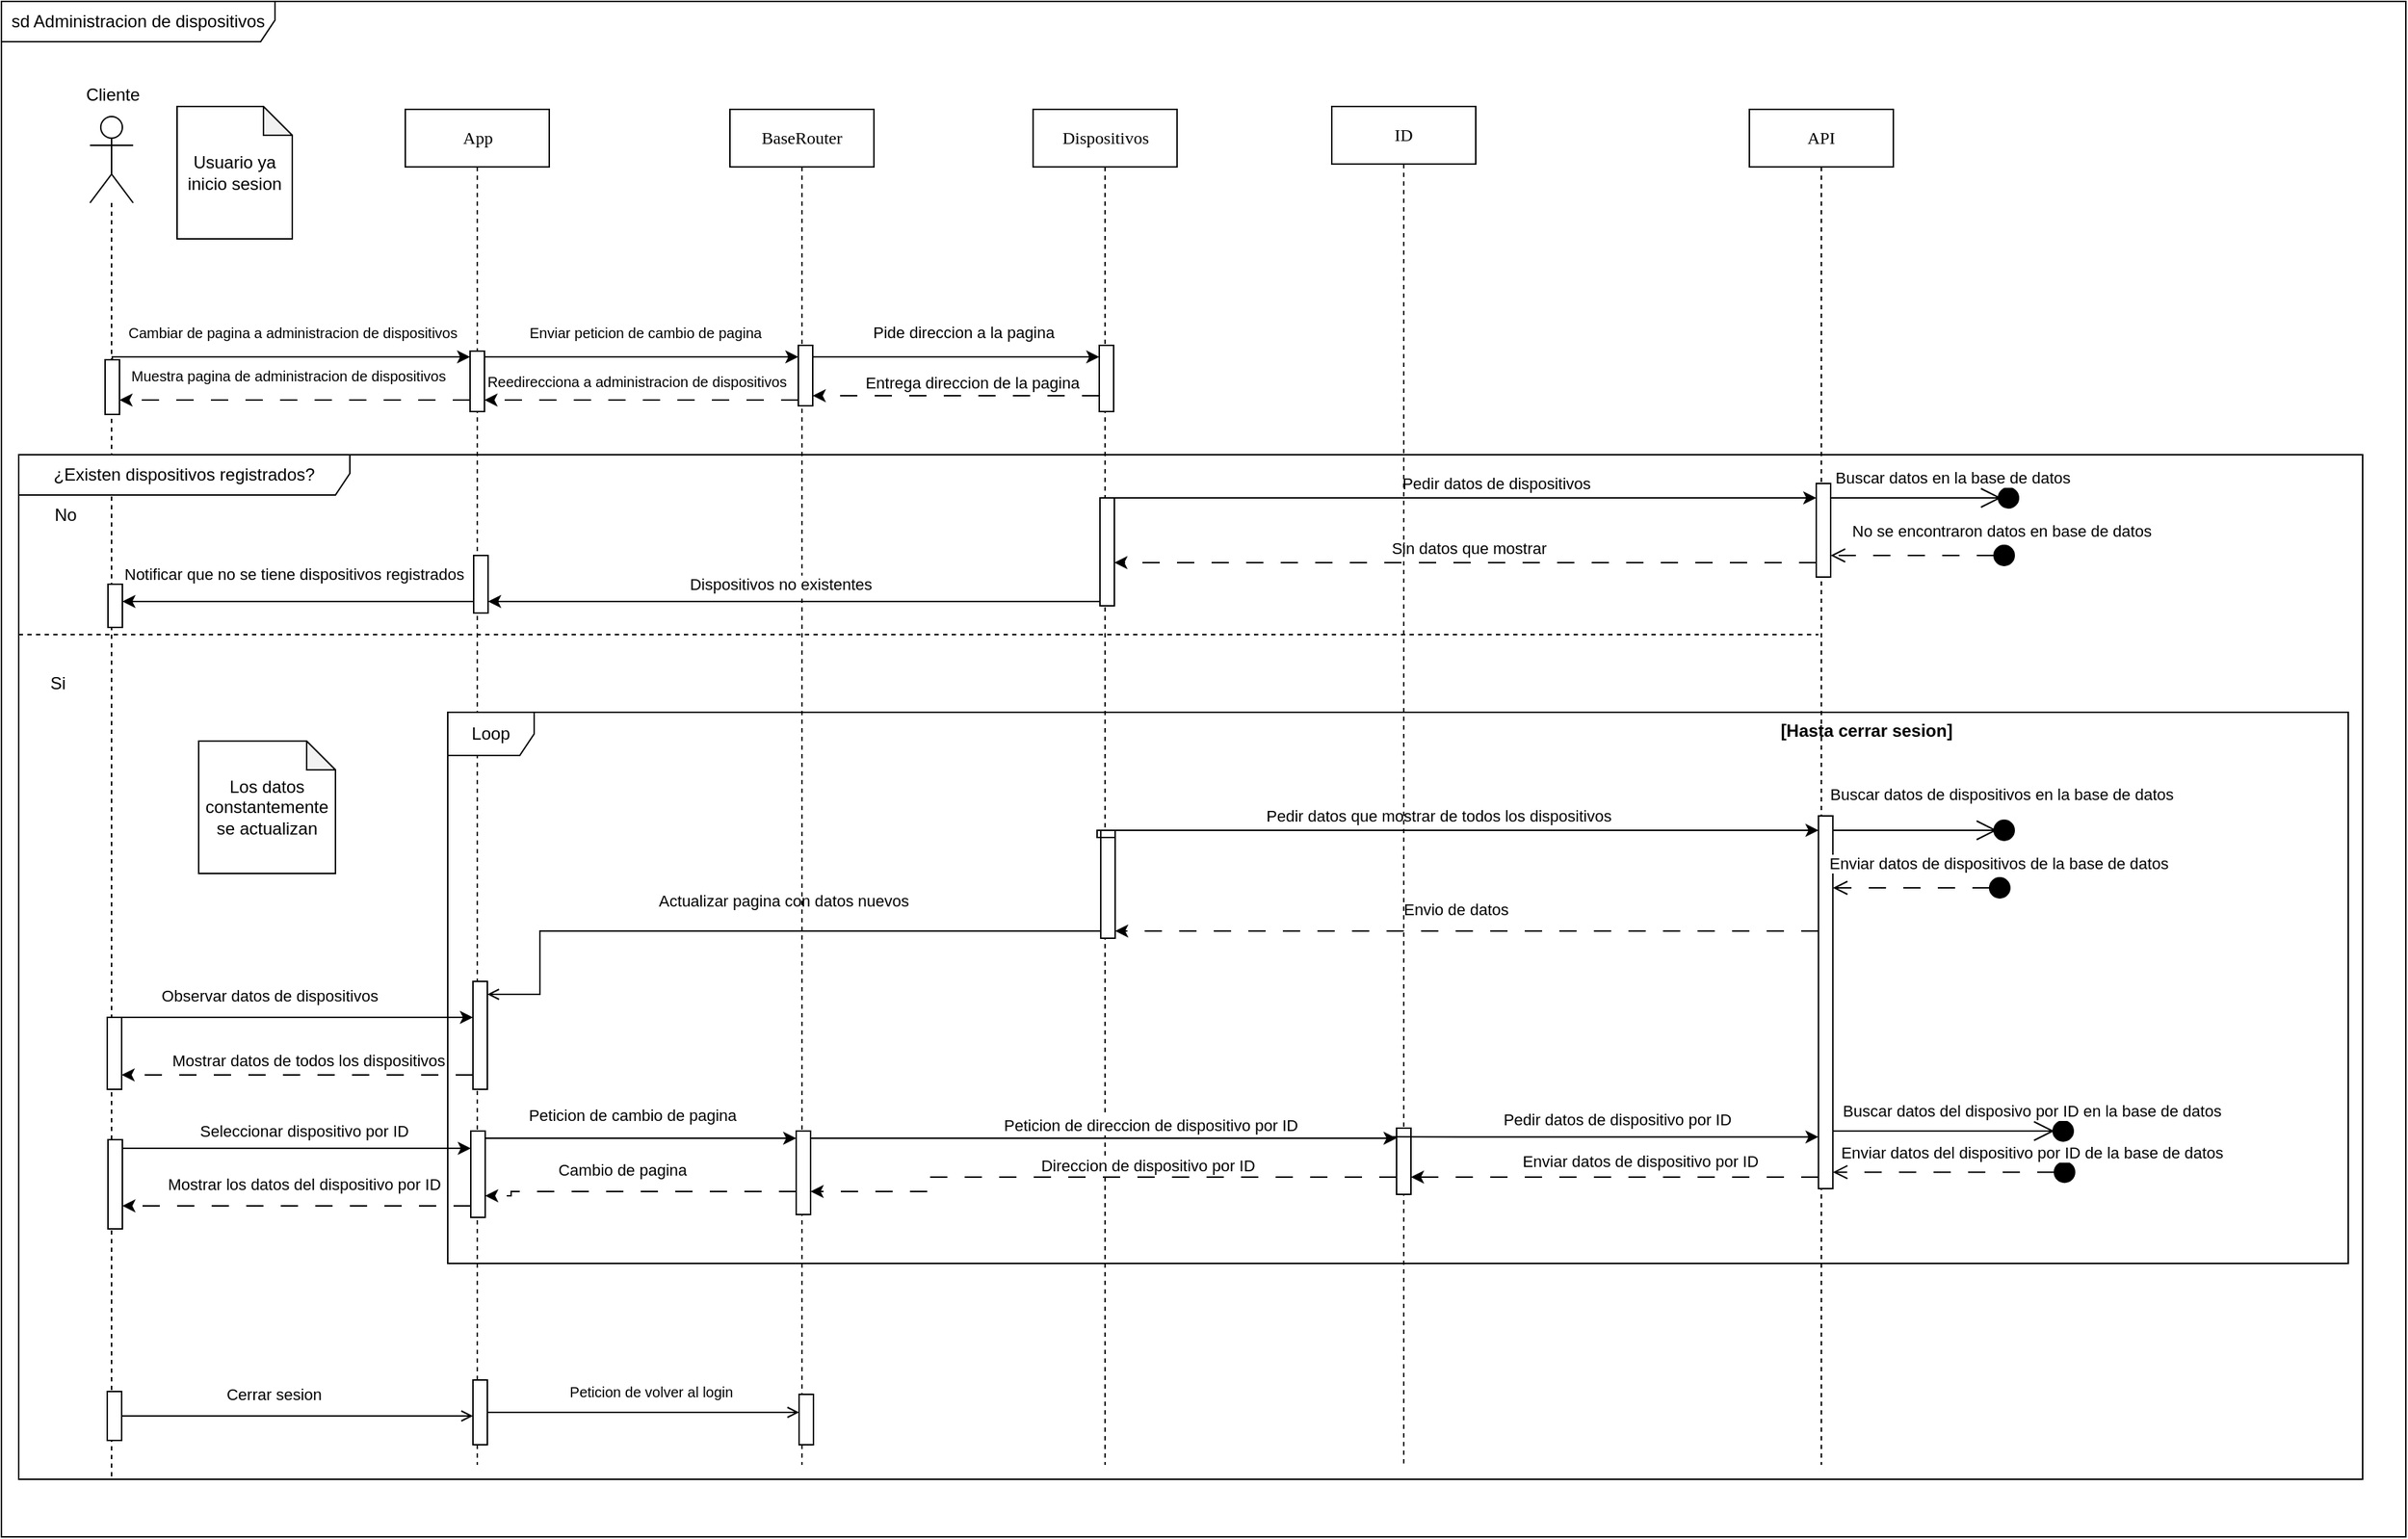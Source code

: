 <mxfile version="24.7.17">
  <diagram name="Page-1" id="13e1069c-82ec-6db2-03f1-153e76fe0fe0">
    <mxGraphModel dx="1257" dy="726" grid="1" gridSize="10" guides="1" tooltips="1" connect="1" arrows="1" fold="1" page="1" pageScale="1" pageWidth="1100" pageHeight="850" background="none" math="0" shadow="0">
      <root>
        <mxCell id="0" />
        <mxCell id="1" parent="0" />
        <mxCell id="PfA9UrWwTEVDZZUZMj6F-246" value="API" style="shape=umlLifeline;perimeter=lifelinePerimeter;whiteSpace=wrap;html=1;container=1;collapsible=0;recursiveResize=0;outlineConnect=0;rounded=0;shadow=0;comic=0;labelBackgroundColor=none;strokeWidth=1;fontFamily=Verdana;fontSize=12;align=center;" parent="1" vertex="1">
          <mxGeometry x="1224.06" y="85" width="100" height="942" as="geometry" />
        </mxCell>
        <mxCell id="PfA9UrWwTEVDZZUZMj6F-247" value="" style="html=1;points=[[0,0,0,0,5],[0,1,0,0,-5],[1,0,0,0,5],[1,1,0,0,-5]];perimeter=orthogonalPerimeter;outlineConnect=0;targetShapes=umlLifeline;portConstraint=eastwest;newEdgeStyle={&quot;curved&quot;:0,&quot;rounded&quot;:0};" parent="PfA9UrWwTEVDZZUZMj6F-246" vertex="1">
          <mxGeometry x="48" y="491" width="10" height="259" as="geometry" />
        </mxCell>
        <mxCell id="PfA9UrWwTEVDZZUZMj6F-248" value="App" style="shape=umlLifeline;perimeter=lifelinePerimeter;whiteSpace=wrap;html=1;container=1;collapsible=0;recursiveResize=0;outlineConnect=0;rounded=0;shadow=0;comic=0;labelBackgroundColor=none;strokeWidth=1;fontFamily=Verdana;fontSize=12;align=center;" parent="1" vertex="1">
          <mxGeometry x="290.5" y="85" width="100" height="942" as="geometry" />
        </mxCell>
        <mxCell id="PfA9UrWwTEVDZZUZMj6F-249" value="" style="html=1;points=[[0,0,0,0,5],[0,1,0,0,-5],[1,0,0,0,5],[1,1,0,0,-5]];perimeter=orthogonalPerimeter;outlineConnect=0;targetShapes=umlLifeline;portConstraint=eastwest;newEdgeStyle={&quot;curved&quot;:0,&quot;rounded&quot;:0};" parent="PfA9UrWwTEVDZZUZMj6F-248" vertex="1">
          <mxGeometry x="47" y="606" width="10" height="75" as="geometry" />
        </mxCell>
        <mxCell id="PfA9UrWwTEVDZZUZMj6F-250" value="" style="html=1;points=[[0,0,0,0,5],[0,1,0,0,-5],[1,0,0,0,5],[1,1,0,0,-5]];perimeter=orthogonalPerimeter;outlineConnect=0;targetShapes=umlLifeline;portConstraint=eastwest;newEdgeStyle={&quot;curved&quot;:0,&quot;rounded&quot;:0};" parent="PfA9UrWwTEVDZZUZMj6F-248" vertex="1">
          <mxGeometry x="47" y="883" width="10" height="45" as="geometry" />
        </mxCell>
        <mxCell id="PfA9UrWwTEVDZZUZMj6F-251" value="sd Administracion de dispositivos" style="shape=umlFrame;whiteSpace=wrap;html=1;pointerEvents=0;width=190;height=28;" parent="1" vertex="1">
          <mxGeometry x="10" y="10" width="1670" height="1067" as="geometry" />
        </mxCell>
        <mxCell id="PfA9UrWwTEVDZZUZMj6F-252" value="" style="shape=umlLifeline;perimeter=lifelinePerimeter;whiteSpace=wrap;html=1;container=1;dropTarget=0;collapsible=0;recursiveResize=0;outlineConnect=0;portConstraint=eastwest;newEdgeStyle={&quot;curved&quot;:0,&quot;rounded&quot;:0};participant=umlActor;size=60;" parent="1" vertex="1">
          <mxGeometry x="71.5" y="90" width="30" height="947" as="geometry" />
        </mxCell>
        <mxCell id="PfA9UrWwTEVDZZUZMj6F-253" value="" style="html=1;points=[[0,0,0,0,5],[0,1,0,0,-5],[1,0,0,0,5],[1,1,0,0,-5]];perimeter=orthogonalPerimeter;outlineConnect=0;targetShapes=umlLifeline;portConstraint=eastwest;newEdgeStyle={&quot;curved&quot;:0,&quot;rounded&quot;:0};" parent="PfA9UrWwTEVDZZUZMj6F-252" vertex="1">
          <mxGeometry x="12" y="626" width="10" height="50" as="geometry" />
        </mxCell>
        <mxCell id="PfA9UrWwTEVDZZUZMj6F-254" value="" style="html=1;points=[[0,0,0,0,5],[0,1,0,0,-5],[1,0,0,0,5],[1,1,0,0,-5]];perimeter=orthogonalPerimeter;outlineConnect=0;targetShapes=umlLifeline;portConstraint=eastwest;newEdgeStyle={&quot;curved&quot;:0,&quot;rounded&quot;:0};" parent="PfA9UrWwTEVDZZUZMj6F-252" vertex="1">
          <mxGeometry x="12" y="886" width="10" height="34" as="geometry" />
        </mxCell>
        <mxCell id="PfA9UrWwTEVDZZUZMj6F-255" value="Cliente" style="text;html=1;align=center;verticalAlign=middle;resizable=0;points=[];autosize=1;strokeColor=none;fillColor=none;" parent="1" vertex="1">
          <mxGeometry x="56.5" y="60" width="60" height="30" as="geometry" />
        </mxCell>
        <mxCell id="PfA9UrWwTEVDZZUZMj6F-256" value="Usuario ya inicio sesion" style="shape=note;whiteSpace=wrap;html=1;backgroundOutline=1;darkOpacity=0.05;size=20;" parent="1" vertex="1">
          <mxGeometry x="132" y="83" width="80" height="92" as="geometry" />
        </mxCell>
        <mxCell id="PfA9UrWwTEVDZZUZMj6F-257" value="Dispositivos" style="shape=umlLifeline;perimeter=lifelinePerimeter;whiteSpace=wrap;html=1;container=1;collapsible=0;recursiveResize=0;outlineConnect=0;rounded=0;shadow=0;comic=0;labelBackgroundColor=none;strokeWidth=1;fontFamily=Verdana;fontSize=12;align=center;" parent="1" vertex="1">
          <mxGeometry x="726.56" y="85" width="100" height="942" as="geometry" />
        </mxCell>
        <mxCell id="PfA9UrWwTEVDZZUZMj6F-258" value="" style="html=1;points=[[0,0,0,0,5],[0,1,0,0,-5],[1,0,0,0,5],[1,1,0,0,-5]];perimeter=orthogonalPerimeter;outlineConnect=0;targetShapes=umlLifeline;portConstraint=eastwest;newEdgeStyle={&quot;curved&quot;:0,&quot;rounded&quot;:0};" parent="PfA9UrWwTEVDZZUZMj6F-257" vertex="1">
          <mxGeometry x="47" y="501" width="10" height="75" as="geometry" />
        </mxCell>
        <mxCell id="PfA9UrWwTEVDZZUZMj6F-259" style="edgeStyle=orthogonalEdgeStyle;rounded=0;orthogonalLoop=1;jettySize=auto;html=1;curved=0;exitX=1;exitY=0;exitDx=0;exitDy=5;exitPerimeter=0;" parent="1" source="PfA9UrWwTEVDZZUZMj6F-258" target="PfA9UrWwTEVDZZUZMj6F-247" edge="1">
          <mxGeometry relative="1" as="geometry">
            <Array as="points">
              <mxPoint x="771" y="586" />
            </Array>
          </mxGeometry>
        </mxCell>
        <mxCell id="PfA9UrWwTEVDZZUZMj6F-260" value="Pedir datos que mostrar de todos los dispositivos" style="edgeLabel;html=1;align=center;verticalAlign=middle;resizable=0;points=[];" parent="PfA9UrWwTEVDZZUZMj6F-259" vertex="1" connectable="0">
          <mxGeometry x="-0.006" y="2" relative="1" as="geometry">
            <mxPoint x="-4" y="-8" as="offset" />
          </mxGeometry>
        </mxCell>
        <mxCell id="PfA9UrWwTEVDZZUZMj6F-261" value="" style="group;rotation=90;" parent="1" vertex="1" connectable="0">
          <mxGeometry x="1326" y="586" width="75" as="geometry" />
        </mxCell>
        <mxCell id="PfA9UrWwTEVDZZUZMj6F-262" value="Buscar datos de dispositivos en la base de datos" style="html=1;verticalAlign=bottom;startArrow=none;startFill=0;endArrow=oval;curved=0;rounded=0;endFill=1;targetPerimeterSpacing=2;endSize=14;" parent="PfA9UrWwTEVDZZUZMj6F-261" edge="1">
          <mxGeometry x="0.947" y="16" width="80" relative="1" as="geometry">
            <mxPoint as="sourcePoint" />
            <mxPoint x="75" as="targetPoint" />
            <mxPoint as="offset" />
            <Array as="points">
              <mxPoint x="35" />
            </Array>
          </mxGeometry>
        </mxCell>
        <mxCell id="PfA9UrWwTEVDZZUZMj6F-263" value="" style="endArrow=open;endFill=1;endSize=12;html=1;rounded=0;" parent="PfA9UrWwTEVDZZUZMj6F-261" source="PfA9UrWwTEVDZZUZMj6F-247" edge="1">
          <mxGeometry width="160" relative="1" as="geometry">
            <mxPoint as="sourcePoint" />
            <mxPoint x="70" as="targetPoint" />
          </mxGeometry>
        </mxCell>
        <mxCell id="PfA9UrWwTEVDZZUZMj6F-264" style="edgeStyle=orthogonalEdgeStyle;rounded=0;orthogonalLoop=1;jettySize=auto;html=1;curved=0;dashed=1;dashPattern=12 12;" parent="1" source="PfA9UrWwTEVDZZUZMj6F-247" target="PfA9UrWwTEVDZZUZMj6F-258" edge="1">
          <mxGeometry relative="1" as="geometry">
            <Array as="points">
              <mxPoint x="972" y="656" />
              <mxPoint x="972" y="656" />
            </Array>
          </mxGeometry>
        </mxCell>
        <mxCell id="PfA9UrWwTEVDZZUZMj6F-265" value="Envio de datos" style="edgeLabel;html=1;align=center;verticalAlign=middle;resizable=0;points=[];" parent="PfA9UrWwTEVDZZUZMj6F-264" vertex="1" connectable="0">
          <mxGeometry x="0.191" y="1" relative="1" as="geometry">
            <mxPoint x="39" y="-16" as="offset" />
          </mxGeometry>
        </mxCell>
        <mxCell id="PfA9UrWwTEVDZZUZMj6F-266" style="edgeStyle=orthogonalEdgeStyle;rounded=0;orthogonalLoop=1;jettySize=auto;html=1;curved=0;" parent="1" source="PfA9UrWwTEVDZZUZMj6F-253" target="PfA9UrWwTEVDZZUZMj6F-249" edge="1">
          <mxGeometry relative="1" as="geometry">
            <Array as="points">
              <mxPoint x="185" y="716" />
              <mxPoint x="185" y="716" />
            </Array>
          </mxGeometry>
        </mxCell>
        <mxCell id="PfA9UrWwTEVDZZUZMj6F-267" value="Observar datos de dispositivos" style="edgeLabel;html=1;align=center;verticalAlign=middle;resizable=0;points=[];" parent="PfA9UrWwTEVDZZUZMj6F-266" vertex="1" connectable="0">
          <mxGeometry x="-0.442" y="3" relative="1" as="geometry">
            <mxPoint x="34" y="-12" as="offset" />
          </mxGeometry>
        </mxCell>
        <mxCell id="PfA9UrWwTEVDZZUZMj6F-268" style="edgeStyle=orthogonalEdgeStyle;rounded=0;orthogonalLoop=1;jettySize=auto;html=1;curved=0;endArrow=open;endFill=0;" parent="1" source="PfA9UrWwTEVDZZUZMj6F-258" target="PfA9UrWwTEVDZZUZMj6F-249" edge="1">
          <mxGeometry relative="1" as="geometry">
            <Array as="points">
              <mxPoint x="384" y="656" />
              <mxPoint x="384" y="700" />
            </Array>
          </mxGeometry>
        </mxCell>
        <mxCell id="PfA9UrWwTEVDZZUZMj6F-269" value="Actualizar pagina con datos nuevos" style="edgeLabel;html=1;align=center;verticalAlign=middle;resizable=0;points=[];" parent="PfA9UrWwTEVDZZUZMj6F-268" vertex="1" connectable="0">
          <mxGeometry x="0.101" y="2" relative="1" as="geometry">
            <mxPoint x="38" y="-23" as="offset" />
          </mxGeometry>
        </mxCell>
        <mxCell id="PfA9UrWwTEVDZZUZMj6F-270" style="edgeStyle=orthogonalEdgeStyle;rounded=0;orthogonalLoop=1;jettySize=auto;html=1;curved=0;dashed=1;dashPattern=12 12;" parent="1" source="PfA9UrWwTEVDZZUZMj6F-249" target="PfA9UrWwTEVDZZUZMj6F-253" edge="1">
          <mxGeometry relative="1" as="geometry">
            <Array as="points">
              <mxPoint x="260" y="756" />
              <mxPoint x="260" y="756" />
            </Array>
          </mxGeometry>
        </mxCell>
        <mxCell id="PfA9UrWwTEVDZZUZMj6F-271" value="Mostrar datos de todos los dispositivos" style="edgeLabel;html=1;align=center;verticalAlign=middle;resizable=0;points=[];" parent="PfA9UrWwTEVDZZUZMj6F-270" vertex="1" connectable="0">
          <mxGeometry x="-0.23" y="-2" relative="1" as="geometry">
            <mxPoint x="-21" y="-8" as="offset" />
          </mxGeometry>
        </mxCell>
        <mxCell id="PfA9UrWwTEVDZZUZMj6F-272" value="Loop" style="shape=umlFrame;whiteSpace=wrap;html=1;pointerEvents=0;" parent="1" vertex="1">
          <mxGeometry x="320" y="504" width="1320" height="383" as="geometry" />
        </mxCell>
        <mxCell id="PfA9UrWwTEVDZZUZMj6F-273" value="[Hasta cerrar sesion]" style="text;align=center;fontStyle=1;verticalAlign=middle;spacingLeft=3;spacingRight=3;strokeColor=none;rotatable=0;points=[[0,0.5],[1,0.5]];portConstraint=eastwest;html=1;" parent="1" vertex="1">
          <mxGeometry x="1265.06" y="504" width="80" height="26" as="geometry" />
        </mxCell>
        <mxCell id="PfA9UrWwTEVDZZUZMj6F-274" style="edgeStyle=orthogonalEdgeStyle;rounded=0;orthogonalLoop=1;jettySize=auto;html=1;curved=0;endArrow=open;endFill=0;" parent="1" source="PfA9UrWwTEVDZZUZMj6F-254" target="PfA9UrWwTEVDZZUZMj6F-250" edge="1">
          <mxGeometry relative="1" as="geometry">
            <Array as="points">
              <mxPoint x="225" y="993" />
              <mxPoint x="225" y="993" />
            </Array>
          </mxGeometry>
        </mxCell>
        <mxCell id="PfA9UrWwTEVDZZUZMj6F-275" value="Cerrar sesion" style="edgeLabel;html=1;align=center;verticalAlign=middle;resizable=0;points=[];" parent="PfA9UrWwTEVDZZUZMj6F-274" vertex="1" connectable="0">
          <mxGeometry x="-0.048" y="2" relative="1" as="geometry">
            <mxPoint x="-11" y="-13" as="offset" />
          </mxGeometry>
        </mxCell>
        <mxCell id="PfA9UrWwTEVDZZUZMj6F-276" style="edgeStyle=orthogonalEdgeStyle;rounded=0;orthogonalLoop=1;jettySize=auto;html=1;curved=0;endArrow=open;endFill=0;" parent="1" source="PfA9UrWwTEVDZZUZMj6F-250" target="PfA9UrWwTEVDZZUZMj6F-279" edge="1">
          <mxGeometry relative="1" as="geometry">
            <Array as="points">
              <mxPoint x="397" y="990" />
              <mxPoint x="397" y="990" />
            </Array>
          </mxGeometry>
        </mxCell>
        <mxCell id="PfA9UrWwTEVDZZUZMj6F-277" value="&lt;font style=&quot;font-size: 10px;&quot;&gt;Peticion de volver al login&lt;/font&gt;" style="edgeLabel;html=1;align=center;verticalAlign=middle;resizable=0;points=[];" parent="PfA9UrWwTEVDZZUZMj6F-276" vertex="1" connectable="0">
          <mxGeometry x="-0.353" y="-1" relative="1" as="geometry">
            <mxPoint x="43" y="-16" as="offset" />
          </mxGeometry>
        </mxCell>
        <mxCell id="PfA9UrWwTEVDZZUZMj6F-278" value="BaseRouter" style="shape=umlLifeline;perimeter=lifelinePerimeter;whiteSpace=wrap;html=1;container=1;collapsible=0;recursiveResize=0;outlineConnect=0;rounded=0;shadow=0;comic=0;labelBackgroundColor=none;strokeWidth=1;fontFamily=Verdana;fontSize=12;align=center;" parent="1" vertex="1">
          <mxGeometry x="516" y="85" width="100" height="942" as="geometry" />
        </mxCell>
        <mxCell id="PfA9UrWwTEVDZZUZMj6F-279" value="" style="html=1;points=[[0,0,0,0,5],[0,1,0,0,-5],[1,0,0,0,5],[1,1,0,0,-5]];perimeter=orthogonalPerimeter;outlineConnect=0;targetShapes=umlLifeline;portConstraint=eastwest;newEdgeStyle={&quot;curved&quot;:0,&quot;rounded&quot;:0};" parent="PfA9UrWwTEVDZZUZMj6F-278" vertex="1">
          <mxGeometry x="48.0" y="893" width="10" height="35" as="geometry" />
        </mxCell>
        <mxCell id="PfA9UrWwTEVDZZUZMj6F-280" value="Los datos constantemente se actualizan" style="shape=note;whiteSpace=wrap;html=1;backgroundOutline=1;darkOpacity=0.05;size=20;" parent="1" vertex="1">
          <mxGeometry x="147" y="524" width="95" height="92" as="geometry" />
        </mxCell>
        <mxCell id="PfA9UrWwTEVDZZUZMj6F-281" value="¿Existen dispositivos registrados?" style="shape=umlFrame;whiteSpace=wrap;html=1;pointerEvents=0;recursiveResize=0;container=1;collapsible=0;width=230;height=28;" parent="1" vertex="1">
          <mxGeometry x="22" y="325" width="1628" height="712" as="geometry" />
        </mxCell>
        <mxCell id="PfA9UrWwTEVDZZUZMj6F-282" value="No" style="text;html=1;" parent="PfA9UrWwTEVDZZUZMj6F-281" vertex="1">
          <mxGeometry width="100" height="20" relative="1" as="geometry">
            <mxPoint x="23" y="28" as="offset" />
          </mxGeometry>
        </mxCell>
        <mxCell id="PfA9UrWwTEVDZZUZMj6F-283" value="Si" style="line;strokeWidth=1;dashed=1;labelPosition=center;verticalLabelPosition=bottom;align=left;verticalAlign=top;spacingLeft=20;spacingTop=15;html=1;whiteSpace=wrap;" parent="PfA9UrWwTEVDZZUZMj6F-281" vertex="1">
          <mxGeometry y="120" width="1250" height="10" as="geometry" />
        </mxCell>
        <mxCell id="PfA9UrWwTEVDZZUZMj6F-284" value="" style="html=1;verticalAlign=bottom;startArrow=circle;startFill=1;endArrow=open;startSize=6;endSize=8;curved=0;rounded=0;dashed=1;dashPattern=12 12;" parent="PfA9UrWwTEVDZZUZMj6F-281" target="PfA9UrWwTEVDZZUZMj6F-247" edge="1">
          <mxGeometry x="-1" y="-10" width="80" relative="1" as="geometry">
            <mxPoint x="1383.94" y="301" as="sourcePoint" />
            <mxPoint x="1297" y="301" as="targetPoint" />
            <mxPoint as="offset" />
          </mxGeometry>
        </mxCell>
        <mxCell id="PfA9UrWwTEVDZZUZMj6F-285" value="Enviar datos de dispositivos de la base de datos" style="edgeLabel;html=1;align=center;verticalAlign=middle;resizable=0;points=[];" parent="PfA9UrWwTEVDZZUZMj6F-284" vertex="1" connectable="0">
          <mxGeometry x="-0.518" y="-1" relative="1" as="geometry">
            <mxPoint x="21" y="-16" as="offset" />
          </mxGeometry>
        </mxCell>
        <mxCell id="PfA9UrWwTEVDZZUZMj6F-286" value="" style="html=1;points=[[0,0,0,0,5],[0,1,0,0,-5],[1,0,0,0,5],[1,1,0,0,-5]];perimeter=orthogonalPerimeter;outlineConnect=0;targetShapes=umlLifeline;portConstraint=eastwest;newEdgeStyle={&quot;curved&quot;:0,&quot;rounded&quot;:0};" parent="PfA9UrWwTEVDZZUZMj6F-281" vertex="1">
          <mxGeometry x="1248.5" y="20" width="10" height="65" as="geometry" />
        </mxCell>
        <mxCell id="PfA9UrWwTEVDZZUZMj6F-287" style="edgeStyle=orthogonalEdgeStyle;rounded=0;orthogonalLoop=1;jettySize=auto;html=1;curved=0;" parent="PfA9UrWwTEVDZZUZMj6F-281" source="PfA9UrWwTEVDZZUZMj6F-289" target="PfA9UrWwTEVDZZUZMj6F-301" edge="1">
          <mxGeometry relative="1" as="geometry">
            <Array as="points">
              <mxPoint x="349" y="102" />
              <mxPoint x="349" y="102" />
            </Array>
          </mxGeometry>
        </mxCell>
        <mxCell id="PfA9UrWwTEVDZZUZMj6F-288" value="Dispositivos no existentes" style="edgeLabel;html=1;align=center;verticalAlign=middle;resizable=0;points=[];" parent="PfA9UrWwTEVDZZUZMj6F-287" vertex="1" connectable="0">
          <mxGeometry x="0.263" y="2" relative="1" as="geometry">
            <mxPoint x="46" y="-14" as="offset" />
          </mxGeometry>
        </mxCell>
        <mxCell id="PfA9UrWwTEVDZZUZMj6F-289" value="" style="html=1;points=[[0,0,0,0,5],[0,1,0,0,-5],[1,0,0,0,5],[1,1,0,0,-5]];perimeter=orthogonalPerimeter;outlineConnect=0;targetShapes=umlLifeline;portConstraint=eastwest;newEdgeStyle={&quot;curved&quot;:0,&quot;rounded&quot;:0};" parent="PfA9UrWwTEVDZZUZMj6F-281" vertex="1">
          <mxGeometry x="751" y="30" width="10" height="75" as="geometry" />
        </mxCell>
        <mxCell id="PfA9UrWwTEVDZZUZMj6F-290" style="edgeStyle=orthogonalEdgeStyle;rounded=0;orthogonalLoop=1;jettySize=auto;html=1;curved=0;exitX=1;exitY=0;exitDx=0;exitDy=5;exitPerimeter=0;" parent="PfA9UrWwTEVDZZUZMj6F-281" source="PfA9UrWwTEVDZZUZMj6F-289" target="PfA9UrWwTEVDZZUZMj6F-286" edge="1">
          <mxGeometry relative="1" as="geometry">
            <Array as="points">
              <mxPoint x="761" y="30" />
            </Array>
          </mxGeometry>
        </mxCell>
        <mxCell id="PfA9UrWwTEVDZZUZMj6F-291" value="Pedir datos de dispositivos" style="edgeLabel;html=1;align=center;verticalAlign=middle;resizable=0;points=[];" parent="PfA9UrWwTEVDZZUZMj6F-290" vertex="1" connectable="0">
          <mxGeometry x="-0.006" y="2" relative="1" as="geometry">
            <mxPoint x="25" y="-8" as="offset" />
          </mxGeometry>
        </mxCell>
        <mxCell id="PfA9UrWwTEVDZZUZMj6F-292" value="" style="group" parent="PfA9UrWwTEVDZZUZMj6F-281" vertex="1" connectable="0">
          <mxGeometry x="1307" y="30" width="75" as="geometry" />
        </mxCell>
        <mxCell id="PfA9UrWwTEVDZZUZMj6F-293" value="Buscar datos en la base de datos" style="html=1;verticalAlign=bottom;startArrow=none;startFill=0;endArrow=oval;curved=0;rounded=0;endFill=1;targetPerimeterSpacing=2;endSize=14;" parent="PfA9UrWwTEVDZZUZMj6F-292" edge="1">
          <mxGeometry x="-0.059" y="5" width="80" relative="1" as="geometry">
            <mxPoint as="sourcePoint" />
            <mxPoint x="75" as="targetPoint" />
            <mxPoint as="offset" />
            <Array as="points">
              <mxPoint x="35" />
            </Array>
          </mxGeometry>
        </mxCell>
        <mxCell id="PfA9UrWwTEVDZZUZMj6F-294" value="" style="endArrow=open;endFill=1;endSize=12;html=1;rounded=0;" parent="PfA9UrWwTEVDZZUZMj6F-292" source="PfA9UrWwTEVDZZUZMj6F-286" edge="1">
          <mxGeometry width="160" relative="1" as="geometry">
            <mxPoint as="sourcePoint" />
            <mxPoint x="70" as="targetPoint" />
          </mxGeometry>
        </mxCell>
        <mxCell id="PfA9UrWwTEVDZZUZMj6F-295" style="edgeStyle=orthogonalEdgeStyle;rounded=0;orthogonalLoop=1;jettySize=auto;html=1;curved=0;dashed=1;dashPattern=12 12;" parent="PfA9UrWwTEVDZZUZMj6F-281" source="PfA9UrWwTEVDZZUZMj6F-286" target="PfA9UrWwTEVDZZUZMj6F-289" edge="1">
          <mxGeometry relative="1" as="geometry">
            <Array as="points">
              <mxPoint x="1008" y="75" />
              <mxPoint x="1008" y="75" />
            </Array>
          </mxGeometry>
        </mxCell>
        <mxCell id="PfA9UrWwTEVDZZUZMj6F-296" value="Sin datos que mostrar" style="edgeLabel;html=1;align=center;verticalAlign=middle;resizable=0;points=[];" parent="PfA9UrWwTEVDZZUZMj6F-295" vertex="1" connectable="0">
          <mxGeometry x="0.191" y="1" relative="1" as="geometry">
            <mxPoint x="49" y="-11" as="offset" />
          </mxGeometry>
        </mxCell>
        <mxCell id="PfA9UrWwTEVDZZUZMj6F-297" value="" style="html=1;verticalAlign=bottom;startArrow=circle;startFill=1;endArrow=open;startSize=6;endSize=8;curved=0;rounded=0;dashed=1;dashPattern=12 12;" parent="PfA9UrWwTEVDZZUZMj6F-281" edge="1" target="PfA9UrWwTEVDZZUZMj6F-286">
          <mxGeometry x="-1" y="-10" width="80" relative="1" as="geometry">
            <mxPoint x="1387" y="70" as="sourcePoint" />
            <mxPoint x="1302" y="70" as="targetPoint" />
            <mxPoint as="offset" />
          </mxGeometry>
        </mxCell>
        <mxCell id="PfA9UrWwTEVDZZUZMj6F-298" value="No se encontraron datos en base de datos" style="edgeLabel;html=1;align=center;verticalAlign=middle;resizable=0;points=[];" parent="PfA9UrWwTEVDZZUZMj6F-297" vertex="1" connectable="0">
          <mxGeometry x="-0.518" y="-1" relative="1" as="geometry">
            <mxPoint x="21" y="-16" as="offset" />
          </mxGeometry>
        </mxCell>
        <mxCell id="PfA9UrWwTEVDZZUZMj6F-299" style="edgeStyle=orthogonalEdgeStyle;rounded=0;orthogonalLoop=1;jettySize=auto;html=1;curved=0;" parent="PfA9UrWwTEVDZZUZMj6F-281" source="PfA9UrWwTEVDZZUZMj6F-301" target="PfA9UrWwTEVDZZUZMj6F-302" edge="1">
          <mxGeometry relative="1" as="geometry">
            <Array as="points">
              <mxPoint x="117" y="102" />
              <mxPoint x="117" y="102" />
            </Array>
          </mxGeometry>
        </mxCell>
        <mxCell id="PfA9UrWwTEVDZZUZMj6F-300" value="Notificar que no se tiene dispositivos registrados" style="edgeLabel;html=1;align=center;verticalAlign=middle;resizable=0;points=[];" parent="PfA9UrWwTEVDZZUZMj6F-299" vertex="1" connectable="0">
          <mxGeometry x="0.229" y="-1" relative="1" as="geometry">
            <mxPoint x="25" y="-18" as="offset" />
          </mxGeometry>
        </mxCell>
        <mxCell id="PfA9UrWwTEVDZZUZMj6F-301" value="" style="html=1;points=[[0,0,0,0,5],[0,1,0,0,-5],[1,0,0,0,5],[1,1,0,0,-5]];perimeter=orthogonalPerimeter;outlineConnect=0;targetShapes=umlLifeline;portConstraint=eastwest;newEdgeStyle={&quot;curved&quot;:0,&quot;rounded&quot;:0};" parent="PfA9UrWwTEVDZZUZMj6F-281" vertex="1">
          <mxGeometry x="316" y="70" width="10" height="40" as="geometry" />
        </mxCell>
        <mxCell id="PfA9UrWwTEVDZZUZMj6F-302" value="" style="html=1;points=[[0,0,0,0,5],[0,1,0,0,-5],[1,0,0,0,5],[1,1,0,0,-5]];perimeter=orthogonalPerimeter;outlineConnect=0;targetShapes=umlLifeline;portConstraint=eastwest;newEdgeStyle={&quot;curved&quot;:0,&quot;rounded&quot;:0};" parent="PfA9UrWwTEVDZZUZMj6F-281" vertex="1">
          <mxGeometry x="62" y="90" width="10" height="30" as="geometry" />
        </mxCell>
        <mxCell id="PfA9UrWwTEVDZZUZMj6F-303" style="edgeStyle=orthogonalEdgeStyle;rounded=0;orthogonalLoop=1;jettySize=auto;html=1;curved=0;" parent="PfA9UrWwTEVDZZUZMj6F-281" source="PfA9UrWwTEVDZZUZMj6F-305" target="PfA9UrWwTEVDZZUZMj6F-310" edge="1">
          <mxGeometry relative="1" as="geometry">
            <Array as="points">
              <mxPoint x="117" y="482" />
              <mxPoint x="117" y="482" />
            </Array>
          </mxGeometry>
        </mxCell>
        <mxCell id="PfA9UrWwTEVDZZUZMj6F-304" value="Seleccionar dispositivo por ID" style="edgeLabel;html=1;align=center;verticalAlign=middle;resizable=0;points=[];" parent="PfA9UrWwTEVDZZUZMj6F-303" vertex="1" connectable="0">
          <mxGeometry x="0.203" y="4" relative="1" as="geometry">
            <mxPoint x="-20" y="-8" as="offset" />
          </mxGeometry>
        </mxCell>
        <mxCell id="PfA9UrWwTEVDZZUZMj6F-305" value="" style="html=1;points=[[0,0,0,0,5],[0,1,0,0,-5],[1,0,0,0,5],[1,1,0,0,-5]];perimeter=orthogonalPerimeter;outlineConnect=0;targetShapes=umlLifeline;portConstraint=eastwest;newEdgeStyle={&quot;curved&quot;:0,&quot;rounded&quot;:0};" parent="PfA9UrWwTEVDZZUZMj6F-281" vertex="1">
          <mxGeometry x="62" y="476" width="10" height="62" as="geometry" />
        </mxCell>
        <mxCell id="PfA9UrWwTEVDZZUZMj6F-306" style="edgeStyle=orthogonalEdgeStyle;rounded=0;orthogonalLoop=1;jettySize=auto;html=1;curved=0;" parent="PfA9UrWwTEVDZZUZMj6F-281" edge="1" target="PfA9UrWwTEVDZZUZMj6F-313" source="PfA9UrWwTEVDZZUZMj6F-310">
          <mxGeometry relative="1" as="geometry">
            <mxPoint x="285" y="475.053" as="sourcePoint" />
            <mxPoint x="398" y="475.053" as="targetPoint" />
            <Array as="points">
              <mxPoint x="480" y="475" />
              <mxPoint x="480" y="475" />
            </Array>
          </mxGeometry>
        </mxCell>
        <mxCell id="PfA9UrWwTEVDZZUZMj6F-307" value="Peticion de cambio de pagina" style="edgeLabel;html=1;align=center;verticalAlign=middle;resizable=0;points=[];" parent="PfA9UrWwTEVDZZUZMj6F-306" vertex="1" connectable="0">
          <mxGeometry x="0.125" y="2" relative="1" as="geometry">
            <mxPoint x="-20" y="-14" as="offset" />
          </mxGeometry>
        </mxCell>
        <mxCell id="PfA9UrWwTEVDZZUZMj6F-308" style="edgeStyle=orthogonalEdgeStyle;rounded=0;orthogonalLoop=1;jettySize=auto;html=1;curved=0;dashed=1;dashPattern=12 12;" parent="PfA9UrWwTEVDZZUZMj6F-281" source="PfA9UrWwTEVDZZUZMj6F-310" target="PfA9UrWwTEVDZZUZMj6F-305" edge="1">
          <mxGeometry relative="1" as="geometry">
            <Array as="points">
              <mxPoint x="157" y="522" />
              <mxPoint x="157" y="522" />
            </Array>
          </mxGeometry>
        </mxCell>
        <mxCell id="PfA9UrWwTEVDZZUZMj6F-309" value="Mostrar los datos del dispositivo por ID" style="edgeLabel;html=1;align=center;verticalAlign=middle;resizable=0;points=[];" parent="PfA9UrWwTEVDZZUZMj6F-308" vertex="1" connectable="0">
          <mxGeometry x="0.25" y="-1" relative="1" as="geometry">
            <mxPoint x="35" y="-14" as="offset" />
          </mxGeometry>
        </mxCell>
        <mxCell id="PfA9UrWwTEVDZZUZMj6F-310" value="" style="html=1;points=[[0,0,0,0,5],[0,1,0,0,-5],[1,0,0,0,5],[1,1,0,0,-5]];perimeter=orthogonalPerimeter;outlineConnect=0;targetShapes=umlLifeline;portConstraint=eastwest;newEdgeStyle={&quot;curved&quot;:0,&quot;rounded&quot;:0};" parent="PfA9UrWwTEVDZZUZMj6F-281" vertex="1">
          <mxGeometry x="314" y="470" width="10" height="60" as="geometry" />
        </mxCell>
        <mxCell id="PfA9UrWwTEVDZZUZMj6F-311" style="edgeStyle=orthogonalEdgeStyle;rounded=0;orthogonalLoop=1;jettySize=auto;html=1;curved=0;dashed=1;dashPattern=12 12;" parent="PfA9UrWwTEVDZZUZMj6F-281" target="PfA9UrWwTEVDZZUZMj6F-310" edge="1" source="PfA9UrWwTEVDZZUZMj6F-313">
          <mxGeometry relative="1" as="geometry">
            <mxPoint x="398" y="508.053" as="sourcePoint" />
            <mxPoint x="280" y="516" as="targetPoint" />
            <Array as="points">
              <mxPoint x="342" y="512" />
              <mxPoint x="342" y="515" />
            </Array>
          </mxGeometry>
        </mxCell>
        <mxCell id="PfA9UrWwTEVDZZUZMj6F-312" value="Cambio de pagina" style="edgeLabel;html=1;align=center;verticalAlign=middle;resizable=0;points=[];" parent="PfA9UrWwTEVDZZUZMj6F-311" vertex="1" connectable="0">
          <mxGeometry x="0.318" y="-2" relative="1" as="geometry">
            <mxPoint x="23" y="-13" as="offset" />
          </mxGeometry>
        </mxCell>
        <mxCell id="PfA9UrWwTEVDZZUZMj6F-313" value="" style="html=1;points=[[0,0,0,0,5],[0,1,0,0,-5],[1,0,0,0,5],[1,1,0,0,-5]];perimeter=orthogonalPerimeter;outlineConnect=0;targetShapes=umlLifeline;portConstraint=eastwest;newEdgeStyle={&quot;curved&quot;:0,&quot;rounded&quot;:0};" parent="PfA9UrWwTEVDZZUZMj6F-281" vertex="1">
          <mxGeometry x="540" y="470" width="10" height="58" as="geometry" />
        </mxCell>
        <mxCell id="PfA9UrWwTEVDZZUZMj6F-314" value="" style="html=1;verticalAlign=bottom;startArrow=circle;startFill=1;endArrow=open;startSize=6;endSize=8;curved=0;rounded=0;dashed=1;dashPattern=12 12;" parent="PfA9UrWwTEVDZZUZMj6F-281" edge="1" target="PfA9UrWwTEVDZZUZMj6F-247">
          <mxGeometry x="-1" y="-10" width="80" relative="1" as="geometry">
            <mxPoint x="1428.94" y="498.6" as="sourcePoint" />
            <mxPoint x="1307" y="498.6" as="targetPoint" />
            <mxPoint as="offset" />
          </mxGeometry>
        </mxCell>
        <mxCell id="PfA9UrWwTEVDZZUZMj6F-315" value="Enviar datos del dispositivo por ID de la base de datos" style="edgeLabel;html=1;align=center;verticalAlign=middle;resizable=0;points=[];" parent="PfA9UrWwTEVDZZUZMj6F-314" vertex="1" connectable="0">
          <mxGeometry x="-0.518" y="-1" relative="1" as="geometry">
            <mxPoint x="9" y="-13" as="offset" />
          </mxGeometry>
        </mxCell>
        <mxCell id="PfA9UrWwTEVDZZUZMj6F-334" value="" style="group" parent="PfA9UrWwTEVDZZUZMj6F-281" vertex="1" connectable="0">
          <mxGeometry x="1328" y="470" width="92" as="geometry" />
        </mxCell>
        <mxCell id="PfA9UrWwTEVDZZUZMj6F-335" value="Buscar datos del disposivo por ID en la base de datos" style="html=1;verticalAlign=bottom;startArrow=none;startFill=0;endArrow=oval;curved=0;rounded=0;endFill=1;targetPerimeterSpacing=2;endSize=14;" parent="PfA9UrWwTEVDZZUZMj6F-334" edge="1">
          <mxGeometry x="0.522" y="5" width="80" relative="1" as="geometry">
            <mxPoint as="sourcePoint" />
            <mxPoint x="92" as="targetPoint" />
            <mxPoint as="offset" />
            <Array as="points">
              <mxPoint x="42.933" />
            </Array>
          </mxGeometry>
        </mxCell>
        <mxCell id="PfA9UrWwTEVDZZUZMj6F-336" value="" style="endArrow=open;endFill=1;endSize=12;html=1;rounded=0;" parent="PfA9UrWwTEVDZZUZMj6F-334" edge="1" source="PfA9UrWwTEVDZZUZMj6F-247">
          <mxGeometry width="160" relative="1" as="geometry">
            <mxPoint as="sourcePoint" />
            <mxPoint x="85.867" as="targetPoint" />
          </mxGeometry>
        </mxCell>
        <mxCell id="PfA9UrWwTEVDZZUZMj6F-316" value="ID" style="shape=umlLifeline;perimeter=lifelinePerimeter;whiteSpace=wrap;html=1;container=1;collapsible=0;recursiveResize=0;outlineConnect=0;rounded=0;shadow=0;comic=0;labelBackgroundColor=none;strokeWidth=1;fontFamily=Verdana;fontSize=12;align=center;" parent="1" vertex="1">
          <mxGeometry x="934" y="83" width="100" height="944" as="geometry" />
        </mxCell>
        <mxCell id="PfA9UrWwTEVDZZUZMj6F-317" value="" style="html=1;points=[[0,0,0,0,5],[0,1,0,0,-5],[1,0,0,0,5],[1,1,0,0,-5]];perimeter=orthogonalPerimeter;outlineConnect=0;targetShapes=umlLifeline;portConstraint=eastwest;newEdgeStyle={&quot;curved&quot;:0,&quot;rounded&quot;:0};" parent="PfA9UrWwTEVDZZUZMj6F-316" vertex="1">
          <mxGeometry x="45" y="710" width="10" height="46" as="geometry" />
        </mxCell>
        <mxCell id="PfA9UrWwTEVDZZUZMj6F-318" value="" style="html=1;points=[[0,0,0,0,5],[0,1,0,0,-5],[1,0,0,0,5],[1,1,0,0,-5]];perimeter=orthogonalPerimeter;outlineConnect=0;targetShapes=umlLifeline;portConstraint=eastwest;newEdgeStyle={&quot;curved&quot;:0,&quot;rounded&quot;:0};" parent="1" vertex="1">
          <mxGeometry x="563.5" y="249" width="10" height="42" as="geometry" />
        </mxCell>
        <mxCell id="PfA9UrWwTEVDZZUZMj6F-319" value="" style="html=1;points=[[0,0,0,0,5],[0,1,0,0,-5],[1,0,0,0,5],[1,1,0,0,-5]];perimeter=orthogonalPerimeter;outlineConnect=0;targetShapes=umlLifeline;portConstraint=eastwest;newEdgeStyle={&quot;curved&quot;:0,&quot;rounded&quot;:0};" parent="1" vertex="1">
          <mxGeometry x="335.5" y="253" width="10" height="42" as="geometry" />
        </mxCell>
        <mxCell id="PfA9UrWwTEVDZZUZMj6F-320" value="" style="html=1;points=[[0,0,0,0,5],[0,1,0,0,-5],[1,0,0,0,5],[1,1,0,0,-5]];perimeter=orthogonalPerimeter;outlineConnect=0;targetShapes=umlLifeline;portConstraint=eastwest;newEdgeStyle={&quot;curved&quot;:0,&quot;rounded&quot;:0};" parent="1" vertex="1">
          <mxGeometry x="82" y="259" width="10" height="38" as="geometry" />
        </mxCell>
        <mxCell id="PfA9UrWwTEVDZZUZMj6F-321" value="" style="html=1;points=[[0,0,0,0,5],[0,1,0,0,-5],[1,0,0,0,5],[1,1,0,0,-5]];perimeter=orthogonalPerimeter;outlineConnect=0;targetShapes=umlLifeline;portConstraint=eastwest;newEdgeStyle={&quot;curved&quot;:0,&quot;rounded&quot;:0};" parent="1" vertex="1">
          <mxGeometry x="772.5" y="249" width="10" height="46" as="geometry" />
        </mxCell>
        <mxCell id="PfA9UrWwTEVDZZUZMj6F-322" style="edgeStyle=orthogonalEdgeStyle;rounded=0;orthogonalLoop=1;jettySize=auto;html=1;curved=0;" parent="1" source="PfA9UrWwTEVDZZUZMj6F-320" target="PfA9UrWwTEVDZZUZMj6F-319" edge="1">
          <mxGeometry relative="1" as="geometry">
            <Array as="points">
              <mxPoint x="87" y="257" />
            </Array>
          </mxGeometry>
        </mxCell>
        <mxCell id="PfA9UrWwTEVDZZUZMj6F-323" value="&lt;font style=&quot;font-size: 10px;&quot;&gt;Cambiar de pagina a administracion de dispositivos&lt;/font&gt;" style="edgeLabel;html=1;align=center;verticalAlign=middle;resizable=0;points=[];" parent="PfA9UrWwTEVDZZUZMj6F-322" vertex="1" connectable="0">
          <mxGeometry x="-0.316" y="2" relative="1" as="geometry">
            <mxPoint x="41" y="-15" as="offset" />
          </mxGeometry>
        </mxCell>
        <mxCell id="PfA9UrWwTEVDZZUZMj6F-324" style="edgeStyle=orthogonalEdgeStyle;rounded=0;orthogonalLoop=1;jettySize=auto;html=1;curved=0;" parent="1" source="PfA9UrWwTEVDZZUZMj6F-319" target="PfA9UrWwTEVDZZUZMj6F-318" edge="1">
          <mxGeometry relative="1" as="geometry">
            <Array as="points">
              <mxPoint x="394" y="257" />
              <mxPoint x="394" y="257" />
            </Array>
          </mxGeometry>
        </mxCell>
        <mxCell id="PfA9UrWwTEVDZZUZMj6F-325" value="&lt;font style=&quot;font-size: 10px;&quot;&gt;Enviar peticion de cambio de pagina&lt;/font&gt;" style="edgeLabel;html=1;align=center;verticalAlign=middle;resizable=0;points=[];" parent="PfA9UrWwTEVDZZUZMj6F-324" vertex="1" connectable="0">
          <mxGeometry x="0.11" relative="1" as="geometry">
            <mxPoint x="-10" y="-17" as="offset" />
          </mxGeometry>
        </mxCell>
        <mxCell id="PfA9UrWwTEVDZZUZMj6F-326" style="edgeStyle=orthogonalEdgeStyle;rounded=0;orthogonalLoop=1;jettySize=auto;html=1;curved=0;dashed=1;dashPattern=12 12;" parent="1" source="PfA9UrWwTEVDZZUZMj6F-318" target="PfA9UrWwTEVDZZUZMj6F-319" edge="1">
          <mxGeometry relative="1" as="geometry">
            <Array as="points">
              <mxPoint x="364" y="287" />
              <mxPoint x="364" y="287" />
            </Array>
          </mxGeometry>
        </mxCell>
        <mxCell id="PfA9UrWwTEVDZZUZMj6F-327" value="&lt;font style=&quot;font-size: 10px;&quot;&gt;Reedirecciona a administracion de dispositivos&lt;/font&gt;" style="edgeLabel;html=1;align=center;verticalAlign=middle;resizable=0;points=[];" parent="PfA9UrWwTEVDZZUZMj6F-326" vertex="1" connectable="0">
          <mxGeometry x="0.214" y="1" relative="1" as="geometry">
            <mxPoint x="20" y="-14" as="offset" />
          </mxGeometry>
        </mxCell>
        <mxCell id="PfA9UrWwTEVDZZUZMj6F-328" style="edgeStyle=orthogonalEdgeStyle;rounded=0;orthogonalLoop=1;jettySize=auto;html=1;curved=0;dashed=1;dashPattern=12 12;" parent="1" source="PfA9UrWwTEVDZZUZMj6F-319" target="PfA9UrWwTEVDZZUZMj6F-320" edge="1">
          <mxGeometry relative="1" as="geometry">
            <Array as="points">
              <mxPoint x="172" y="287" />
              <mxPoint x="172" y="287" />
            </Array>
            <mxPoint x="300.5" y="279" as="sourcePoint" />
            <mxPoint x="92" y="279" as="targetPoint" />
          </mxGeometry>
        </mxCell>
        <mxCell id="PfA9UrWwTEVDZZUZMj6F-329" value="&lt;font style=&quot;font-size: 10px;&quot;&gt;Muestra pagina de administracion de dispositivos&lt;/font&gt;" style="edgeLabel;html=1;align=center;verticalAlign=middle;resizable=0;points=[];" parent="PfA9UrWwTEVDZZUZMj6F-328" vertex="1" connectable="0">
          <mxGeometry x="0.424" y="1" relative="1" as="geometry">
            <mxPoint x="47" y="-18" as="offset" />
          </mxGeometry>
        </mxCell>
        <mxCell id="PfA9UrWwTEVDZZUZMj6F-330" style="edgeStyle=orthogonalEdgeStyle;rounded=0;orthogonalLoop=1;jettySize=auto;html=1;curved=0;" parent="1" edge="1">
          <mxGeometry relative="1" as="geometry">
            <Array as="points">
              <mxPoint x="632.5" y="257" />
              <mxPoint x="632.5" y="257" />
            </Array>
            <mxPoint x="573.5" y="257.048" as="sourcePoint" />
            <mxPoint x="772.5" y="257.048" as="targetPoint" />
          </mxGeometry>
        </mxCell>
        <mxCell id="PfA9UrWwTEVDZZUZMj6F-331" value="Pide direccion a la pagina" style="edgeLabel;html=1;align=center;verticalAlign=middle;resizable=0;points=[];" parent="PfA9UrWwTEVDZZUZMj6F-330" vertex="1" connectable="0">
          <mxGeometry x="0.124" relative="1" as="geometry">
            <mxPoint x="-8" y="-17" as="offset" />
          </mxGeometry>
        </mxCell>
        <mxCell id="PfA9UrWwTEVDZZUZMj6F-332" style="edgeStyle=orthogonalEdgeStyle;rounded=0;orthogonalLoop=1;jettySize=auto;html=1;curved=0;dashed=1;dashPattern=12 12;" parent="1" edge="1">
          <mxGeometry relative="1" as="geometry">
            <Array as="points">
              <mxPoint x="677" y="284" />
              <mxPoint x="677" y="284" />
            </Array>
            <mxPoint x="772.5" y="284" as="sourcePoint" />
            <mxPoint x="573.5" y="284" as="targetPoint" />
          </mxGeometry>
        </mxCell>
        <mxCell id="PfA9UrWwTEVDZZUZMj6F-333" value="Entrega direccion de la pagina" style="edgeLabel;html=1;align=center;verticalAlign=middle;resizable=0;points=[];" parent="PfA9UrWwTEVDZZUZMj6F-332" vertex="1" connectable="0">
          <mxGeometry x="-0.108" y="1" relative="1" as="geometry">
            <mxPoint y="-10" as="offset" />
          </mxGeometry>
        </mxCell>
        <mxCell id="PfA9UrWwTEVDZZUZMj6F-337" style="edgeStyle=orthogonalEdgeStyle;rounded=0;orthogonalLoop=1;jettySize=auto;html=1;curved=0;dashed=1;dashPattern=12 12;" parent="1" source="PfA9UrWwTEVDZZUZMj6F-247" target="PfA9UrWwTEVDZZUZMj6F-317" edge="1">
          <mxGeometry relative="1" as="geometry">
            <Array as="points">
              <mxPoint x="1088" y="827" />
              <mxPoint x="1088" y="827" />
            </Array>
          </mxGeometry>
        </mxCell>
        <mxCell id="PfA9UrWwTEVDZZUZMj6F-338" value="Enviar datos de dispositivo por ID" style="edgeLabel;html=1;align=center;verticalAlign=middle;resizable=0;points=[];" parent="PfA9UrWwTEVDZZUZMj6F-337" vertex="1" connectable="0">
          <mxGeometry x="-0.315" y="-2" relative="1" as="geometry">
            <mxPoint x="-27" y="-9" as="offset" />
          </mxGeometry>
        </mxCell>
        <mxCell id="PfA9UrWwTEVDZZUZMj6F-339" style="edgeStyle=orthogonalEdgeStyle;rounded=0;orthogonalLoop=1;jettySize=auto;html=1;curved=0;" parent="1" edge="1" target="PfA9UrWwTEVDZZUZMj6F-317" source="PfA9UrWwTEVDZZUZMj6F-313">
          <mxGeometry relative="1" as="geometry">
            <mxPoint x="503" y="802.053" as="sourcePoint" />
            <mxPoint x="802" y="802.053" as="targetPoint" />
            <Array as="points">
              <mxPoint x="865" y="800" />
              <mxPoint x="865" y="800" />
            </Array>
          </mxGeometry>
        </mxCell>
        <mxCell id="PfA9UrWwTEVDZZUZMj6F-340" value="Peticion de direccion de dispositivo por ID" style="edgeLabel;html=1;align=center;verticalAlign=middle;resizable=0;points=[];" parent="PfA9UrWwTEVDZZUZMj6F-339" vertex="1" connectable="0">
          <mxGeometry x="0.198" y="3" relative="1" as="geometry">
            <mxPoint x="-8" y="-6" as="offset" />
          </mxGeometry>
        </mxCell>
        <mxCell id="PfA9UrWwTEVDZZUZMj6F-341" style="edgeStyle=orthogonalEdgeStyle;rounded=0;orthogonalLoop=1;jettySize=auto;html=1;curved=0;dashed=1;dashPattern=12 12;" parent="1" source="PfA9UrWwTEVDZZUZMj6F-317" target="PfA9UrWwTEVDZZUZMj6F-313" edge="1">
          <mxGeometry relative="1" as="geometry">
            <Array as="points">
              <mxPoint x="653" y="827" />
              <mxPoint x="653" y="837" />
            </Array>
          </mxGeometry>
        </mxCell>
        <mxCell id="PfA9UrWwTEVDZZUZMj6F-342" value="Direccion de dispositivo por ID" style="edgeLabel;html=1;align=center;verticalAlign=middle;resizable=0;points=[];" parent="PfA9UrWwTEVDZZUZMj6F-341" vertex="1" connectable="0">
          <mxGeometry x="-0.361" y="-1" relative="1" as="geometry">
            <mxPoint x="-40" y="-7" as="offset" />
          </mxGeometry>
        </mxCell>
        <mxCell id="PfA9UrWwTEVDZZUZMj6F-343" style="edgeStyle=orthogonalEdgeStyle;rounded=0;orthogonalLoop=1;jettySize=auto;html=1;curved=0;" parent="1" edge="1" target="PfA9UrWwTEVDZZUZMj6F-247">
          <mxGeometry relative="1" as="geometry">
            <mxPoint x="976" y="799.053" as="sourcePoint" />
            <mxPoint x="1126.06" y="799.053" as="targetPoint" />
            <Array as="points">
              <mxPoint x="1209" y="800" />
              <mxPoint x="1209" y="800" />
            </Array>
          </mxGeometry>
        </mxCell>
        <mxCell id="PfA9UrWwTEVDZZUZMj6F-344" value="Pedir datos de dispositivo por ID" style="edgeLabel;html=1;align=center;verticalAlign=middle;resizable=0;points=[];" parent="PfA9UrWwTEVDZZUZMj6F-343" vertex="1" connectable="0">
          <mxGeometry x="-0.402" y="1" relative="1" as="geometry">
            <mxPoint x="67" y="-11" as="offset" />
          </mxGeometry>
        </mxCell>
      </root>
    </mxGraphModel>
  </diagram>
</mxfile>

